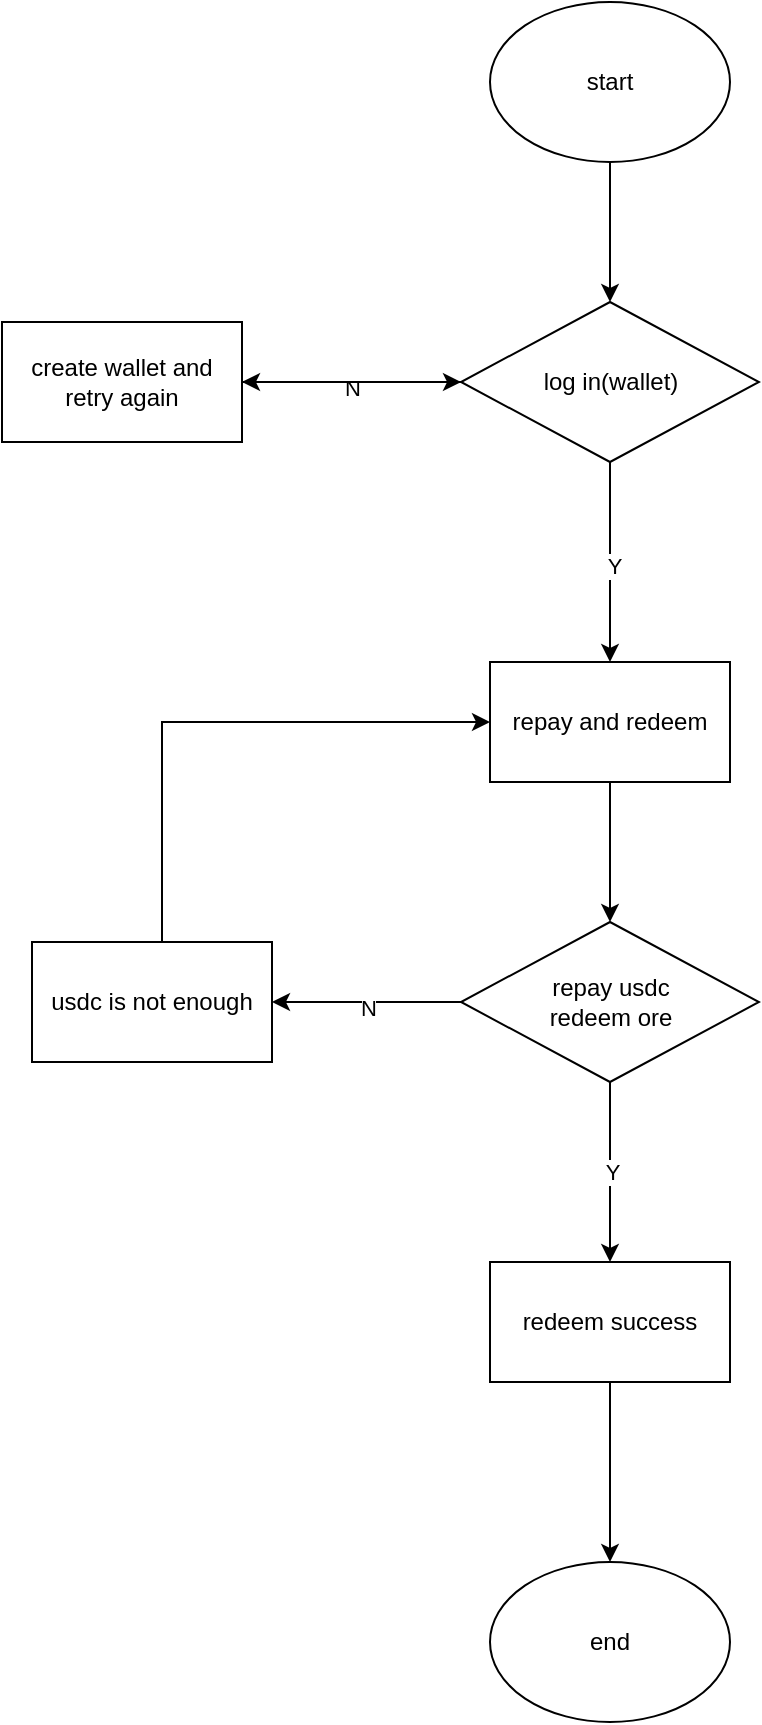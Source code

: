 <mxfile version="27.0.3">
  <diagram name="第 1 页" id="F9QfNPKws5Z9E7l-O0tv">
    <mxGraphModel dx="1213" dy="730" grid="1" gridSize="10" guides="1" tooltips="1" connect="1" arrows="1" fold="1" page="1" pageScale="1" pageWidth="827" pageHeight="1169" math="0" shadow="0">
      <root>
        <mxCell id="0" />
        <mxCell id="1" parent="0" />
        <mxCell id="P88Dps1FK8DmfdaHWinE-11" value="" style="edgeStyle=orthogonalEdgeStyle;rounded=0;orthogonalLoop=1;jettySize=auto;html=1;" edge="1" parent="1" source="P88Dps1FK8DmfdaHWinE-6" target="P88Dps1FK8DmfdaHWinE-9">
          <mxGeometry relative="1" as="geometry" />
        </mxCell>
        <mxCell id="P88Dps1FK8DmfdaHWinE-6" value="start" style="ellipse;whiteSpace=wrap;html=1;" vertex="1" parent="1">
          <mxGeometry x="294" y="70" width="120" height="80" as="geometry" />
        </mxCell>
        <mxCell id="P88Dps1FK8DmfdaHWinE-19" value="" style="edgeStyle=orthogonalEdgeStyle;rounded=0;orthogonalLoop=1;jettySize=auto;html=1;" edge="1" parent="1" source="P88Dps1FK8DmfdaHWinE-9" target="P88Dps1FK8DmfdaHWinE-18">
          <mxGeometry relative="1" as="geometry" />
        </mxCell>
        <mxCell id="P88Dps1FK8DmfdaHWinE-25" value="Y" style="edgeLabel;html=1;align=center;verticalAlign=middle;resizable=0;points=[];" vertex="1" connectable="0" parent="P88Dps1FK8DmfdaHWinE-19">
          <mxGeometry x="0.026" y="1" relative="1" as="geometry">
            <mxPoint x="1" as="offset" />
          </mxGeometry>
        </mxCell>
        <mxCell id="P88Dps1FK8DmfdaHWinE-21" value="" style="edgeStyle=orthogonalEdgeStyle;rounded=0;orthogonalLoop=1;jettySize=auto;html=1;" edge="1" parent="1" source="P88Dps1FK8DmfdaHWinE-9" target="P88Dps1FK8DmfdaHWinE-20">
          <mxGeometry relative="1" as="geometry" />
        </mxCell>
        <mxCell id="P88Dps1FK8DmfdaHWinE-27" value="N" style="edgeLabel;html=1;align=center;verticalAlign=middle;resizable=0;points=[];" vertex="1" connectable="0" parent="P88Dps1FK8DmfdaHWinE-21">
          <mxGeometry x="0.005" y="3" relative="1" as="geometry">
            <mxPoint as="offset" />
          </mxGeometry>
        </mxCell>
        <mxCell id="P88Dps1FK8DmfdaHWinE-9" value="log in(wallet)" style="rhombus;whiteSpace=wrap;html=1;" vertex="1" parent="1">
          <mxGeometry x="279.5" y="220" width="149" height="80" as="geometry" />
        </mxCell>
        <mxCell id="P88Dps1FK8DmfdaHWinE-30" value="" style="edgeStyle=orthogonalEdgeStyle;rounded=0;orthogonalLoop=1;jettySize=auto;html=1;entryX=0.5;entryY=0;entryDx=0;entryDy=0;" edge="1" parent="1" source="P88Dps1FK8DmfdaHWinE-18" target="P88Dps1FK8DmfdaHWinE-31">
          <mxGeometry relative="1" as="geometry">
            <mxPoint x="354" y="530" as="targetPoint" />
          </mxGeometry>
        </mxCell>
        <mxCell id="P88Dps1FK8DmfdaHWinE-18" value="repay and redeem" style="whiteSpace=wrap;html=1;" vertex="1" parent="1">
          <mxGeometry x="294" y="400" width="120" height="60" as="geometry" />
        </mxCell>
        <mxCell id="P88Dps1FK8DmfdaHWinE-28" style="edgeStyle=orthogonalEdgeStyle;rounded=0;orthogonalLoop=1;jettySize=auto;html=1;" edge="1" parent="1" source="P88Dps1FK8DmfdaHWinE-20" target="P88Dps1FK8DmfdaHWinE-9">
          <mxGeometry relative="1" as="geometry" />
        </mxCell>
        <mxCell id="P88Dps1FK8DmfdaHWinE-20" value="create wallet and retry again" style="whiteSpace=wrap;html=1;" vertex="1" parent="1">
          <mxGeometry x="50" y="230" width="120" height="60" as="geometry" />
        </mxCell>
        <mxCell id="P88Dps1FK8DmfdaHWinE-33" value="" style="edgeStyle=orthogonalEdgeStyle;rounded=0;orthogonalLoop=1;jettySize=auto;html=1;" edge="1" parent="1" source="P88Dps1FK8DmfdaHWinE-31" target="P88Dps1FK8DmfdaHWinE-32">
          <mxGeometry relative="1" as="geometry" />
        </mxCell>
        <mxCell id="P88Dps1FK8DmfdaHWinE-34" value="Y" style="edgeLabel;html=1;align=center;verticalAlign=middle;resizable=0;points=[];" vertex="1" connectable="0" parent="P88Dps1FK8DmfdaHWinE-33">
          <mxGeometry y="1" relative="1" as="geometry">
            <mxPoint as="offset" />
          </mxGeometry>
        </mxCell>
        <mxCell id="P88Dps1FK8DmfdaHWinE-38" value="" style="edgeStyle=orthogonalEdgeStyle;rounded=0;orthogonalLoop=1;jettySize=auto;html=1;" edge="1" parent="1" source="P88Dps1FK8DmfdaHWinE-31" target="P88Dps1FK8DmfdaHWinE-37">
          <mxGeometry relative="1" as="geometry" />
        </mxCell>
        <mxCell id="P88Dps1FK8DmfdaHWinE-40" value="N" style="edgeLabel;html=1;align=center;verticalAlign=middle;resizable=0;points=[];" vertex="1" connectable="0" parent="P88Dps1FK8DmfdaHWinE-38">
          <mxGeometry x="-0.016" y="3" relative="1" as="geometry">
            <mxPoint as="offset" />
          </mxGeometry>
        </mxCell>
        <mxCell id="P88Dps1FK8DmfdaHWinE-31" value="repay usdc&lt;br&gt;&lt;div&gt;&lt;span style=&quot;background-color: transparent; color: light-dark(rgb(0, 0, 0), rgb(255, 255, 255));&quot;&gt;redeem&amp;nbsp;&lt;/span&gt;&lt;span style=&quot;background-color: transparent; color: light-dark(rgb(0, 0, 0), rgb(255, 255, 255));&quot;&gt;ore&lt;/span&gt;&lt;/div&gt;" style="rhombus;whiteSpace=wrap;html=1;" vertex="1" parent="1">
          <mxGeometry x="279.5" y="530" width="149" height="80" as="geometry" />
        </mxCell>
        <mxCell id="P88Dps1FK8DmfdaHWinE-42" value="" style="edgeStyle=orthogonalEdgeStyle;rounded=0;orthogonalLoop=1;jettySize=auto;html=1;entryX=0.5;entryY=0;entryDx=0;entryDy=0;" edge="1" parent="1" source="P88Dps1FK8DmfdaHWinE-32" target="P88Dps1FK8DmfdaHWinE-43">
          <mxGeometry relative="1" as="geometry">
            <mxPoint x="354" y="830" as="targetPoint" />
          </mxGeometry>
        </mxCell>
        <mxCell id="P88Dps1FK8DmfdaHWinE-32" value="redeem&amp;nbsp;success" style="whiteSpace=wrap;html=1;" vertex="1" parent="1">
          <mxGeometry x="294" y="700" width="120" height="60" as="geometry" />
        </mxCell>
        <mxCell id="P88Dps1FK8DmfdaHWinE-39" style="edgeStyle=orthogonalEdgeStyle;rounded=0;orthogonalLoop=1;jettySize=auto;html=1;entryX=0;entryY=0.5;entryDx=0;entryDy=0;" edge="1" parent="1" source="P88Dps1FK8DmfdaHWinE-37" target="P88Dps1FK8DmfdaHWinE-18">
          <mxGeometry relative="1" as="geometry">
            <Array as="points">
              <mxPoint x="130" y="430" />
            </Array>
          </mxGeometry>
        </mxCell>
        <mxCell id="P88Dps1FK8DmfdaHWinE-37" value="usdc is not enough" style="whiteSpace=wrap;html=1;" vertex="1" parent="1">
          <mxGeometry x="65" y="540" width="120" height="60" as="geometry" />
        </mxCell>
        <mxCell id="P88Dps1FK8DmfdaHWinE-43" value="end" style="ellipse;whiteSpace=wrap;html=1;" vertex="1" parent="1">
          <mxGeometry x="294" y="850" width="120" height="80" as="geometry" />
        </mxCell>
      </root>
    </mxGraphModel>
  </diagram>
</mxfile>
